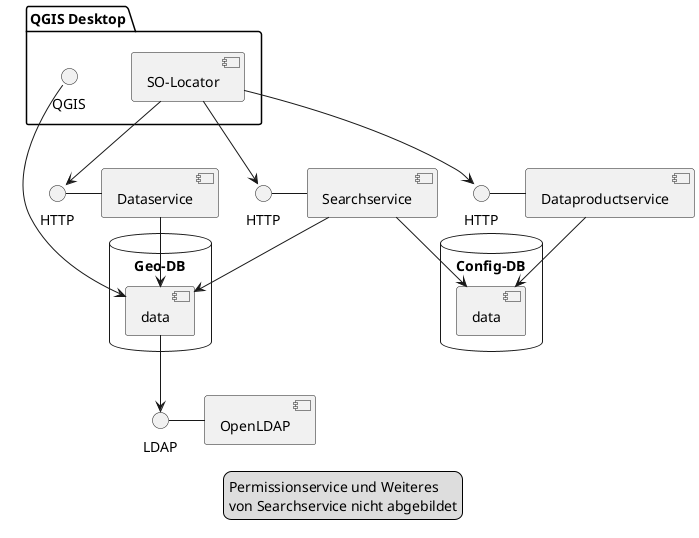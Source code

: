 @startuml
[OpenLDAP] as lda
() LDAP as ldi
ldi - lda

database "Config-DB" {
  [data] as config
}

database "Geo-DB" {
  [data] as data
}
data --> ldi

[Dataservice] as ds
() HTTP as dsi
dsi -ds
ds --> data

[Searchservice] as ss
() HTTP as ssi
ssi - ss
ss --> data
ss --> config

[Dataproductservice] as dps
() HTTP as dpi
dpi - dps
dps --> config


package "QGIS Desktop" {
  () "QGIS" as qgis
  qgis --> data
  [SO-Locator] as loc
  loc --> ssi
  loc --> dpi
  loc --> dsi
}

legend bottom
  Permissionservice und Weiteres 
  von Searchservice nicht abgebildet
endlegend
@enduml
